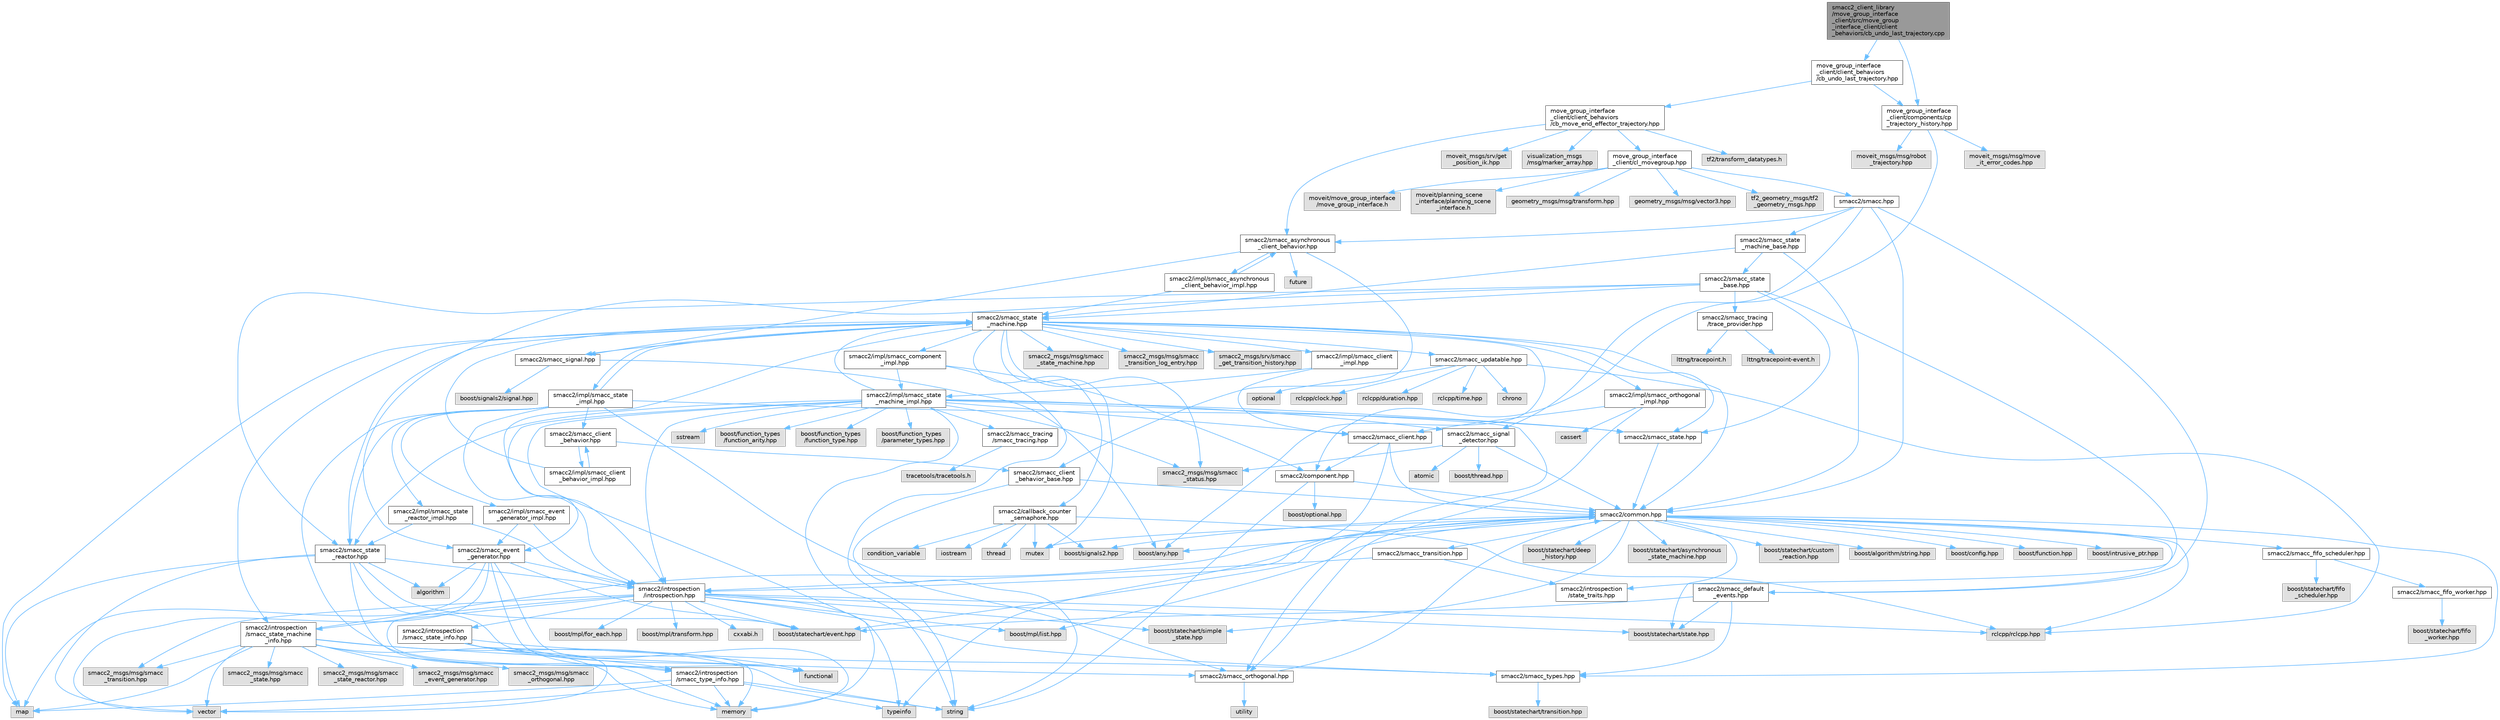 digraph "smacc2_client_library/move_group_interface_client/src/move_group_interface_client/client_behaviors/cb_undo_last_trajectory.cpp"
{
 // LATEX_PDF_SIZE
  bgcolor="transparent";
  edge [fontname=Helvetica,fontsize=10,labelfontname=Helvetica,labelfontsize=10];
  node [fontname=Helvetica,fontsize=10,shape=box,height=0.2,width=0.4];
  Node1 [label="smacc2_client_library\l/move_group_interface\l_client/src/move_group\l_interface_client/client\l_behaviors/cb_undo_last_trajectory.cpp",height=0.2,width=0.4,color="gray40", fillcolor="grey60", style="filled", fontcolor="black",tooltip=" "];
  Node1 -> Node2 [color="steelblue1",style="solid"];
  Node2 [label="move_group_interface\l_client/client_behaviors\l/cb_undo_last_trajectory.hpp",height=0.2,width=0.4,color="grey40", fillcolor="white", style="filled",URL="$cb__undo__last__trajectory_8hpp.html",tooltip=" "];
  Node2 -> Node3 [color="steelblue1",style="solid"];
  Node3 [label="move_group_interface\l_client/client_behaviors\l/cb_move_end_effector_trajectory.hpp",height=0.2,width=0.4,color="grey40", fillcolor="white", style="filled",URL="$cb__move__end__effector__trajectory_8hpp.html",tooltip=" "];
  Node3 -> Node4 [color="steelblue1",style="solid"];
  Node4 [label="tf2/transform_datatypes.h",height=0.2,width=0.4,color="grey60", fillcolor="#E0E0E0", style="filled",tooltip=" "];
  Node3 -> Node5 [color="steelblue1",style="solid"];
  Node5 [label="move_group_interface\l_client/cl_movegroup.hpp",height=0.2,width=0.4,color="grey40", fillcolor="white", style="filled",URL="$cl__movegroup_8hpp.html",tooltip=" "];
  Node5 -> Node6 [color="steelblue1",style="solid"];
  Node6 [label="smacc2/smacc.hpp",height=0.2,width=0.4,color="grey40", fillcolor="white", style="filled",URL="$smacc_8hpp.html",tooltip=" "];
  Node6 -> Node7 [color="steelblue1",style="solid"];
  Node7 [label="smacc2/common.hpp",height=0.2,width=0.4,color="grey40", fillcolor="white", style="filled",URL="$include_2smacc2_2common_8hpp.html",tooltip=" "];
  Node7 -> Node8 [color="steelblue1",style="solid"];
  Node8 [label="boost/statechart/asynchronous\l_state_machine.hpp",height=0.2,width=0.4,color="grey60", fillcolor="#E0E0E0", style="filled",tooltip=" "];
  Node7 -> Node9 [color="steelblue1",style="solid"];
  Node9 [label="boost/statechart/custom\l_reaction.hpp",height=0.2,width=0.4,color="grey60", fillcolor="#E0E0E0", style="filled",tooltip=" "];
  Node7 -> Node10 [color="steelblue1",style="solid"];
  Node10 [label="boost/statechart/deep\l_history.hpp",height=0.2,width=0.4,color="grey60", fillcolor="#E0E0E0", style="filled",tooltip=" "];
  Node7 -> Node11 [color="steelblue1",style="solid"];
  Node11 [label="boost/statechart/event.hpp",height=0.2,width=0.4,color="grey60", fillcolor="#E0E0E0", style="filled",tooltip=" "];
  Node7 -> Node12 [color="steelblue1",style="solid"];
  Node12 [label="boost/statechart/simple\l_state.hpp",height=0.2,width=0.4,color="grey60", fillcolor="#E0E0E0", style="filled",tooltip=" "];
  Node7 -> Node13 [color="steelblue1",style="solid"];
  Node13 [label="boost/statechart/state.hpp",height=0.2,width=0.4,color="grey60", fillcolor="#E0E0E0", style="filled",tooltip=" "];
  Node7 -> Node14 [color="steelblue1",style="solid"];
  Node14 [label="boost/algorithm/string.hpp",height=0.2,width=0.4,color="grey60", fillcolor="#E0E0E0", style="filled",tooltip=" "];
  Node7 -> Node15 [color="steelblue1",style="solid"];
  Node15 [label="boost/any.hpp",height=0.2,width=0.4,color="grey60", fillcolor="#E0E0E0", style="filled",tooltip=" "];
  Node7 -> Node16 [color="steelblue1",style="solid"];
  Node16 [label="boost/config.hpp",height=0.2,width=0.4,color="grey60", fillcolor="#E0E0E0", style="filled",tooltip=" "];
  Node7 -> Node17 [color="steelblue1",style="solid"];
  Node17 [label="boost/function.hpp",height=0.2,width=0.4,color="grey60", fillcolor="#E0E0E0", style="filled",tooltip=" "];
  Node7 -> Node18 [color="steelblue1",style="solid"];
  Node18 [label="boost/intrusive_ptr.hpp",height=0.2,width=0.4,color="grey60", fillcolor="#E0E0E0", style="filled",tooltip=" "];
  Node7 -> Node19 [color="steelblue1",style="solid"];
  Node19 [label="boost/mpl/list.hpp",height=0.2,width=0.4,color="grey60", fillcolor="#E0E0E0", style="filled",tooltip=" "];
  Node7 -> Node20 [color="steelblue1",style="solid"];
  Node20 [label="boost/signals2.hpp",height=0.2,width=0.4,color="grey60", fillcolor="#E0E0E0", style="filled",tooltip=" "];
  Node7 -> Node21 [color="steelblue1",style="solid"];
  Node21 [label="mutex",height=0.2,width=0.4,color="grey60", fillcolor="#E0E0E0", style="filled",tooltip=" "];
  Node7 -> Node22 [color="steelblue1",style="solid"];
  Node22 [label="rclcpp/rclcpp.hpp",height=0.2,width=0.4,color="grey60", fillcolor="#E0E0E0", style="filled",tooltip=" "];
  Node7 -> Node23 [color="steelblue1",style="solid"];
  Node23 [label="smacc2/introspection\l/introspection.hpp",height=0.2,width=0.4,color="grey40", fillcolor="white", style="filled",URL="$introspection_8hpp.html",tooltip=" "];
  Node23 -> Node11 [color="steelblue1",style="solid"];
  Node23 -> Node12 [color="steelblue1",style="solid"];
  Node23 -> Node13 [color="steelblue1",style="solid"];
  Node23 -> Node24 [color="steelblue1",style="solid"];
  Node24 [label="boost/mpl/for_each.hpp",height=0.2,width=0.4,color="grey60", fillcolor="#E0E0E0", style="filled",tooltip=" "];
  Node23 -> Node19 [color="steelblue1",style="solid"];
  Node23 -> Node25 [color="steelblue1",style="solid"];
  Node25 [label="boost/mpl/transform.hpp",height=0.2,width=0.4,color="grey60", fillcolor="#E0E0E0", style="filled",tooltip=" "];
  Node23 -> Node22 [color="steelblue1",style="solid"];
  Node23 -> Node26 [color="steelblue1",style="solid"];
  Node26 [label="typeinfo",height=0.2,width=0.4,color="grey60", fillcolor="#E0E0E0", style="filled",tooltip=" "];
  Node23 -> Node27 [color="steelblue1",style="solid"];
  Node27 [label="smacc2/introspection\l/smacc_state_info.hpp",height=0.2,width=0.4,color="grey40", fillcolor="white", style="filled",URL="$smacc__state__info_8hpp.html",tooltip=" "];
  Node27 -> Node28 [color="steelblue1",style="solid"];
  Node28 [label="functional",height=0.2,width=0.4,color="grey60", fillcolor="#E0E0E0", style="filled",tooltip=" "];
  Node27 -> Node29 [color="steelblue1",style="solid"];
  Node29 [label="memory",height=0.2,width=0.4,color="grey60", fillcolor="#E0E0E0", style="filled",tooltip=" "];
  Node27 -> Node30 [color="steelblue1",style="solid"];
  Node30 [label="smacc2/introspection\l/smacc_type_info.hpp",height=0.2,width=0.4,color="grey40", fillcolor="white", style="filled",URL="$smacc__type__info_8hpp.html",tooltip=" "];
  Node30 -> Node31 [color="steelblue1",style="solid"];
  Node31 [label="map",height=0.2,width=0.4,color="grey60", fillcolor="#E0E0E0", style="filled",tooltip=" "];
  Node30 -> Node29 [color="steelblue1",style="solid"];
  Node30 -> Node32 [color="steelblue1",style="solid"];
  Node32 [label="string",height=0.2,width=0.4,color="grey60", fillcolor="#E0E0E0", style="filled",tooltip=" "];
  Node30 -> Node26 [color="steelblue1",style="solid"];
  Node30 -> Node33 [color="steelblue1",style="solid"];
  Node33 [label="vector",height=0.2,width=0.4,color="grey60", fillcolor="#E0E0E0", style="filled",tooltip=" "];
  Node27 -> Node34 [color="steelblue1",style="solid"];
  Node34 [label="smacc2/smacc_types.hpp",height=0.2,width=0.4,color="grey40", fillcolor="white", style="filled",URL="$smacc__types_8hpp.html",tooltip=" "];
  Node34 -> Node35 [color="steelblue1",style="solid"];
  Node35 [label="boost/statechart/transition.hpp",height=0.2,width=0.4,color="grey60", fillcolor="#E0E0E0", style="filled",tooltip=" "];
  Node27 -> Node33 [color="steelblue1",style="solid"];
  Node23 -> Node30 [color="steelblue1",style="solid"];
  Node23 -> Node34 [color="steelblue1",style="solid"];
  Node23 -> Node36 [color="steelblue1",style="solid"];
  Node36 [label="cxxabi.h",height=0.2,width=0.4,color="grey60", fillcolor="#E0E0E0", style="filled",tooltip=" "];
  Node23 -> Node37 [color="steelblue1",style="solid"];
  Node37 [label="smacc2_msgs/msg/smacc\l_transition.hpp",height=0.2,width=0.4,color="grey60", fillcolor="#E0E0E0", style="filled",tooltip=" "];
  Node23 -> Node38 [color="steelblue1",style="solid"];
  Node38 [label="smacc2/introspection\l/smacc_state_machine\l_info.hpp",height=0.2,width=0.4,color="grey40", fillcolor="white", style="filled",URL="$smacc__state__machine__info_8hpp.html",tooltip=" "];
  Node38 -> Node31 [color="steelblue1",style="solid"];
  Node38 -> Node29 [color="steelblue1",style="solid"];
  Node38 -> Node32 [color="steelblue1",style="solid"];
  Node38 -> Node33 [color="steelblue1",style="solid"];
  Node38 -> Node7 [color="steelblue1",style="solid"];
  Node38 -> Node39 [color="steelblue1",style="solid"];
  Node39 [label="smacc2/smacc_orthogonal.hpp",height=0.2,width=0.4,color="grey40", fillcolor="white", style="filled",URL="$smacc__orthogonal_8hpp.html",tooltip=" "];
  Node39 -> Node7 [color="steelblue1",style="solid"];
  Node39 -> Node40 [color="steelblue1",style="solid"];
  Node40 [label="utility",height=0.2,width=0.4,color="grey60", fillcolor="#E0E0E0", style="filled",tooltip=" "];
  Node38 -> Node41 [color="steelblue1",style="solid"];
  Node41 [label="smacc2_msgs/msg/smacc\l_event_generator.hpp",height=0.2,width=0.4,color="grey60", fillcolor="#E0E0E0", style="filled",tooltip=" "];
  Node38 -> Node42 [color="steelblue1",style="solid"];
  Node42 [label="smacc2_msgs/msg/smacc\l_orthogonal.hpp",height=0.2,width=0.4,color="grey60", fillcolor="#E0E0E0", style="filled",tooltip=" "];
  Node38 -> Node43 [color="steelblue1",style="solid"];
  Node43 [label="smacc2_msgs/msg/smacc\l_state.hpp",height=0.2,width=0.4,color="grey60", fillcolor="#E0E0E0", style="filled",tooltip=" "];
  Node38 -> Node44 [color="steelblue1",style="solid"];
  Node44 [label="smacc2_msgs/msg/smacc\l_state_reactor.hpp",height=0.2,width=0.4,color="grey60", fillcolor="#E0E0E0", style="filled",tooltip=" "];
  Node38 -> Node37 [color="steelblue1",style="solid"];
  Node7 -> Node45 [color="steelblue1",style="solid"];
  Node45 [label="smacc2/smacc_fifo_scheduler.hpp",height=0.2,width=0.4,color="grey40", fillcolor="white", style="filled",URL="$smacc__fifo__scheduler_8hpp.html",tooltip=" "];
  Node45 -> Node46 [color="steelblue1",style="solid"];
  Node46 [label="boost/statechart/fifo\l_scheduler.hpp",height=0.2,width=0.4,color="grey60", fillcolor="#E0E0E0", style="filled",tooltip=" "];
  Node45 -> Node47 [color="steelblue1",style="solid"];
  Node47 [label="smacc2/smacc_fifo_worker.hpp",height=0.2,width=0.4,color="grey40", fillcolor="white", style="filled",URL="$smacc__fifo__worker_8hpp.html",tooltip=" "];
  Node47 -> Node48 [color="steelblue1",style="solid"];
  Node48 [label="boost/statechart/fifo\l_worker.hpp",height=0.2,width=0.4,color="grey60", fillcolor="#E0E0E0", style="filled",tooltip=" "];
  Node7 -> Node34 [color="steelblue1",style="solid"];
  Node7 -> Node49 [color="steelblue1",style="solid"];
  Node49 [label="smacc2/smacc_default\l_events.hpp",height=0.2,width=0.4,color="grey40", fillcolor="white", style="filled",URL="$smacc__default__events_8hpp.html",tooltip=" "];
  Node49 -> Node34 [color="steelblue1",style="solid"];
  Node49 -> Node11 [color="steelblue1",style="solid"];
  Node49 -> Node13 [color="steelblue1",style="solid"];
  Node7 -> Node50 [color="steelblue1",style="solid"];
  Node50 [label="smacc2/smacc_transition.hpp",height=0.2,width=0.4,color="grey40", fillcolor="white", style="filled",URL="$smacc__transition_8hpp.html",tooltip=" "];
  Node50 -> Node23 [color="steelblue1",style="solid"];
  Node50 -> Node51 [color="steelblue1",style="solid"];
  Node51 [label="smacc2/introspection\l/state_traits.hpp",height=0.2,width=0.4,color="grey40", fillcolor="white", style="filled",URL="$state__traits_8hpp.html",tooltip=" "];
  Node6 -> Node52 [color="steelblue1",style="solid"];
  Node52 [label="smacc2/smacc_asynchronous\l_client_behavior.hpp",height=0.2,width=0.4,color="grey40", fillcolor="white", style="filled",URL="$smacc__asynchronous__client__behavior_8hpp.html",tooltip=" "];
  Node52 -> Node53 [color="steelblue1",style="solid"];
  Node53 [label="future",height=0.2,width=0.4,color="grey60", fillcolor="#E0E0E0", style="filled",tooltip=" "];
  Node52 -> Node54 [color="steelblue1",style="solid"];
  Node54 [label="smacc2/smacc_client\l_behavior_base.hpp",height=0.2,width=0.4,color="grey40", fillcolor="white", style="filled",URL="$smacc__client__behavior__base_8hpp.html",tooltip=" "];
  Node54 -> Node32 [color="steelblue1",style="solid"];
  Node54 -> Node7 [color="steelblue1",style="solid"];
  Node52 -> Node55 [color="steelblue1",style="solid"];
  Node55 [label="smacc2/smacc_signal.hpp",height=0.2,width=0.4,color="grey40", fillcolor="white", style="filled",URL="$smacc__signal_8hpp.html",tooltip=" "];
  Node55 -> Node15 [color="steelblue1",style="solid"];
  Node55 -> Node56 [color="steelblue1",style="solid"];
  Node56 [label="boost/signals2/signal.hpp",height=0.2,width=0.4,color="grey60", fillcolor="#E0E0E0", style="filled",tooltip=" "];
  Node52 -> Node57 [color="steelblue1",style="solid"];
  Node57 [label="smacc2/impl/smacc_asynchronous\l_client_behavior_impl.hpp",height=0.2,width=0.4,color="grey40", fillcolor="white", style="filled",URL="$smacc__asynchronous__client__behavior__impl_8hpp.html",tooltip=" "];
  Node57 -> Node52 [color="steelblue1",style="solid"];
  Node57 -> Node58 [color="steelblue1",style="solid"];
  Node58 [label="smacc2/smacc_state\l_machine.hpp",height=0.2,width=0.4,color="grey40", fillcolor="white", style="filled",URL="$smacc__state__machine_8hpp.html",tooltip=" "];
  Node58 -> Node15 [color="steelblue1",style="solid"];
  Node58 -> Node31 [color="steelblue1",style="solid"];
  Node58 -> Node21 [color="steelblue1",style="solid"];
  Node58 -> Node7 [color="steelblue1",style="solid"];
  Node58 -> Node23 [color="steelblue1",style="solid"];
  Node58 -> Node38 [color="steelblue1",style="solid"];
  Node58 -> Node55 [color="steelblue1",style="solid"];
  Node58 -> Node59 [color="steelblue1",style="solid"];
  Node59 [label="smacc2/smacc_updatable.hpp",height=0.2,width=0.4,color="grey40", fillcolor="white", style="filled",URL="$smacc__updatable_8hpp.html",tooltip=" "];
  Node59 -> Node60 [color="steelblue1",style="solid"];
  Node60 [label="chrono",height=0.2,width=0.4,color="grey60", fillcolor="#E0E0E0", style="filled",tooltip=" "];
  Node59 -> Node61 [color="steelblue1",style="solid"];
  Node61 [label="optional",height=0.2,width=0.4,color="grey60", fillcolor="#E0E0E0", style="filled",tooltip=" "];
  Node59 -> Node62 [color="steelblue1",style="solid"];
  Node62 [label="rclcpp/clock.hpp",height=0.2,width=0.4,color="grey60", fillcolor="#E0E0E0", style="filled",tooltip=" "];
  Node59 -> Node63 [color="steelblue1",style="solid"];
  Node63 [label="rclcpp/duration.hpp",height=0.2,width=0.4,color="grey60", fillcolor="#E0E0E0", style="filled",tooltip=" "];
  Node59 -> Node22 [color="steelblue1",style="solid"];
  Node59 -> Node64 [color="steelblue1",style="solid"];
  Node64 [label="rclcpp/time.hpp",height=0.2,width=0.4,color="grey60", fillcolor="#E0E0E0", style="filled",tooltip=" "];
  Node58 -> Node65 [color="steelblue1",style="solid"];
  Node65 [label="smacc2_msgs/msg/smacc\l_state_machine.hpp",height=0.2,width=0.4,color="grey60", fillcolor="#E0E0E0", style="filled",tooltip=" "];
  Node58 -> Node66 [color="steelblue1",style="solid"];
  Node66 [label="smacc2_msgs/msg/smacc\l_status.hpp",height=0.2,width=0.4,color="grey60", fillcolor="#E0E0E0", style="filled",tooltip=" "];
  Node58 -> Node67 [color="steelblue1",style="solid"];
  Node67 [label="smacc2_msgs/msg/smacc\l_transition_log_entry.hpp",height=0.2,width=0.4,color="grey60", fillcolor="#E0E0E0", style="filled",tooltip=" "];
  Node58 -> Node68 [color="steelblue1",style="solid"];
  Node68 [label="smacc2_msgs/srv/smacc\l_get_transition_history.hpp",height=0.2,width=0.4,color="grey60", fillcolor="#E0E0E0", style="filled",tooltip=" "];
  Node58 -> Node69 [color="steelblue1",style="solid"];
  Node69 [label="smacc2/callback_counter\l_semaphore.hpp",height=0.2,width=0.4,color="grey40", fillcolor="white", style="filled",URL="$callback__counter__semaphore_8hpp.html",tooltip=" "];
  Node69 -> Node20 [color="steelblue1",style="solid"];
  Node69 -> Node70 [color="steelblue1",style="solid"];
  Node70 [label="condition_variable",height=0.2,width=0.4,color="grey60", fillcolor="#E0E0E0", style="filled",tooltip=" "];
  Node69 -> Node71 [color="steelblue1",style="solid"];
  Node71 [label="iostream",height=0.2,width=0.4,color="grey60", fillcolor="#E0E0E0", style="filled",tooltip=" "];
  Node69 -> Node21 [color="steelblue1",style="solid"];
  Node69 -> Node22 [color="steelblue1",style="solid"];
  Node69 -> Node72 [color="steelblue1",style="solid"];
  Node72 [label="thread",height=0.2,width=0.4,color="grey60", fillcolor="#E0E0E0", style="filled",tooltip=" "];
  Node58 -> Node73 [color="steelblue1",style="solid"];
  Node73 [label="smacc2/smacc_state.hpp",height=0.2,width=0.4,color="grey40", fillcolor="white", style="filled",URL="$smacc__state_8hpp.html",tooltip=" "];
  Node73 -> Node7 [color="steelblue1",style="solid"];
  Node58 -> Node74 [color="steelblue1",style="solid"];
  Node74 [label="smacc2/smacc_state\l_reactor.hpp",height=0.2,width=0.4,color="grey40", fillcolor="white", style="filled",URL="$smacc__state__reactor_8hpp.html",tooltip=" "];
  Node74 -> Node75 [color="steelblue1",style="solid"];
  Node75 [label="algorithm",height=0.2,width=0.4,color="grey60", fillcolor="#E0E0E0", style="filled",tooltip=" "];
  Node74 -> Node11 [color="steelblue1",style="solid"];
  Node74 -> Node28 [color="steelblue1",style="solid"];
  Node74 -> Node31 [color="steelblue1",style="solid"];
  Node74 -> Node29 [color="steelblue1",style="solid"];
  Node74 -> Node23 [color="steelblue1",style="solid"];
  Node74 -> Node33 [color="steelblue1",style="solid"];
  Node58 -> Node76 [color="steelblue1",style="solid"];
  Node76 [label="smacc2/impl/smacc_client\l_impl.hpp",height=0.2,width=0.4,color="grey40", fillcolor="white", style="filled",URL="$smacc__client__impl_8hpp.html",tooltip=" "];
  Node76 -> Node77 [color="steelblue1",style="solid"];
  Node77 [label="smacc2/impl/smacc_state\l_machine_impl.hpp",height=0.2,width=0.4,color="grey40", fillcolor="white", style="filled",URL="$smacc__state__machine__impl_8hpp.html",tooltip=" "];
  Node77 -> Node29 [color="steelblue1",style="solid"];
  Node77 -> Node78 [color="steelblue1",style="solid"];
  Node78 [label="sstream",height=0.2,width=0.4,color="grey60", fillcolor="#E0E0E0", style="filled",tooltip=" "];
  Node77 -> Node32 [color="steelblue1",style="solid"];
  Node77 -> Node23 [color="steelblue1",style="solid"];
  Node77 -> Node79 [color="steelblue1",style="solid"];
  Node79 [label="smacc2/smacc_client.hpp",height=0.2,width=0.4,color="grey40", fillcolor="white", style="filled",URL="$smacc__client_8hpp.html",tooltip=" "];
  Node79 -> Node7 [color="steelblue1",style="solid"];
  Node79 -> Node80 [color="steelblue1",style="solid"];
  Node80 [label="smacc2/component.hpp",height=0.2,width=0.4,color="grey40", fillcolor="white", style="filled",URL="$component_8hpp.html",tooltip=" "];
  Node80 -> Node32 [color="steelblue1",style="solid"];
  Node80 -> Node81 [color="steelblue1",style="solid"];
  Node81 [label="boost/optional.hpp",height=0.2,width=0.4,color="grey60", fillcolor="#E0E0E0", style="filled",tooltip=" "];
  Node80 -> Node7 [color="steelblue1",style="solid"];
  Node79 -> Node26 [color="steelblue1",style="solid"];
  Node77 -> Node82 [color="steelblue1",style="solid"];
  Node82 [label="smacc2/smacc_event\l_generator.hpp",height=0.2,width=0.4,color="grey40", fillcolor="white", style="filled",URL="$smacc__event__generator_8hpp.html",tooltip=" "];
  Node82 -> Node75 [color="steelblue1",style="solid"];
  Node82 -> Node11 [color="steelblue1",style="solid"];
  Node82 -> Node28 [color="steelblue1",style="solid"];
  Node82 -> Node31 [color="steelblue1",style="solid"];
  Node82 -> Node29 [color="steelblue1",style="solid"];
  Node82 -> Node23 [color="steelblue1",style="solid"];
  Node82 -> Node33 [color="steelblue1",style="solid"];
  Node77 -> Node39 [color="steelblue1",style="solid"];
  Node77 -> Node83 [color="steelblue1",style="solid"];
  Node83 [label="smacc2/smacc_signal\l_detector.hpp",height=0.2,width=0.4,color="grey40", fillcolor="white", style="filled",URL="$smacc__signal__detector_8hpp.html",tooltip=" "];
  Node83 -> Node84 [color="steelblue1",style="solid"];
  Node84 [label="atomic",height=0.2,width=0.4,color="grey60", fillcolor="#E0E0E0", style="filled",tooltip=" "];
  Node83 -> Node85 [color="steelblue1",style="solid"];
  Node85 [label="boost/thread.hpp",height=0.2,width=0.4,color="grey60", fillcolor="#E0E0E0", style="filled",tooltip=" "];
  Node83 -> Node7 [color="steelblue1",style="solid"];
  Node83 -> Node66 [color="steelblue1",style="solid"];
  Node77 -> Node73 [color="steelblue1",style="solid"];
  Node77 -> Node58 [color="steelblue1",style="solid"];
  Node77 -> Node74 [color="steelblue1",style="solid"];
  Node77 -> Node86 [color="steelblue1",style="solid"];
  Node86 [label="boost/function_types\l/function_arity.hpp",height=0.2,width=0.4,color="grey60", fillcolor="#E0E0E0", style="filled",tooltip=" "];
  Node77 -> Node87 [color="steelblue1",style="solid"];
  Node87 [label="boost/function_types\l/function_type.hpp",height=0.2,width=0.4,color="grey60", fillcolor="#E0E0E0", style="filled",tooltip=" "];
  Node77 -> Node88 [color="steelblue1",style="solid"];
  Node88 [label="boost/function_types\l/parameter_types.hpp",height=0.2,width=0.4,color="grey60", fillcolor="#E0E0E0", style="filled",tooltip=" "];
  Node77 -> Node89 [color="steelblue1",style="solid"];
  Node89 [label="smacc2/smacc_tracing\l/smacc_tracing.hpp",height=0.2,width=0.4,color="grey40", fillcolor="white", style="filled",URL="$smacc__tracing_8hpp.html",tooltip=" "];
  Node89 -> Node90 [color="steelblue1",style="solid"];
  Node90 [label="tracetools/tracetools.h",height=0.2,width=0.4,color="grey60", fillcolor="#E0E0E0", style="filled",tooltip=" "];
  Node77 -> Node66 [color="steelblue1",style="solid"];
  Node76 -> Node79 [color="steelblue1",style="solid"];
  Node58 -> Node91 [color="steelblue1",style="solid"];
  Node91 [label="smacc2/impl/smacc_component\l_impl.hpp",height=0.2,width=0.4,color="grey40", fillcolor="white", style="filled",URL="$smacc__component__impl_8hpp.html",tooltip=" "];
  Node91 -> Node32 [color="steelblue1",style="solid"];
  Node91 -> Node80 [color="steelblue1",style="solid"];
  Node91 -> Node77 [color="steelblue1",style="solid"];
  Node58 -> Node92 [color="steelblue1",style="solid"];
  Node92 [label="smacc2/impl/smacc_orthogonal\l_impl.hpp",height=0.2,width=0.4,color="grey40", fillcolor="white", style="filled",URL="$smacc__orthogonal__impl_8hpp.html",tooltip=" "];
  Node92 -> Node93 [color="steelblue1",style="solid"];
  Node93 [label="cassert",height=0.2,width=0.4,color="grey60", fillcolor="#E0E0E0", style="filled",tooltip=" "];
  Node92 -> Node79 [color="steelblue1",style="solid"];
  Node92 -> Node39 [color="steelblue1",style="solid"];
  Node58 -> Node94 [color="steelblue1",style="solid"];
  Node94 [label="smacc2/impl/smacc_state\l_impl.hpp",height=0.2,width=0.4,color="grey40", fillcolor="white", style="filled",URL="$smacc__state__impl_8hpp.html",tooltip=" "];
  Node94 -> Node23 [color="steelblue1",style="solid"];
  Node94 -> Node95 [color="steelblue1",style="solid"];
  Node95 [label="smacc2/smacc_client\l_behavior.hpp",height=0.2,width=0.4,color="grey40", fillcolor="white", style="filled",URL="$smacc__client__behavior_8hpp.html",tooltip=" "];
  Node95 -> Node54 [color="steelblue1",style="solid"];
  Node95 -> Node96 [color="steelblue1",style="solid"];
  Node96 [label="smacc2/impl/smacc_client\l_behavior_impl.hpp",height=0.2,width=0.4,color="grey40", fillcolor="white", style="filled",URL="$smacc__client__behavior__impl_8hpp.html",tooltip=" "];
  Node96 -> Node95 [color="steelblue1",style="solid"];
  Node96 -> Node58 [color="steelblue1",style="solid"];
  Node94 -> Node39 [color="steelblue1",style="solid"];
  Node94 -> Node73 [color="steelblue1",style="solid"];
  Node94 -> Node74 [color="steelblue1",style="solid"];
  Node94 -> Node30 [color="steelblue1",style="solid"];
  Node94 -> Node58 [color="steelblue1",style="solid"];
  Node94 -> Node97 [color="steelblue1",style="solid"];
  Node97 [label="smacc2/impl/smacc_event\l_generator_impl.hpp",height=0.2,width=0.4,color="grey40", fillcolor="white", style="filled",URL="$smacc__event__generator__impl_8hpp.html",tooltip=" "];
  Node97 -> Node23 [color="steelblue1",style="solid"];
  Node97 -> Node82 [color="steelblue1",style="solid"];
  Node94 -> Node98 [color="steelblue1",style="solid"];
  Node98 [label="smacc2/impl/smacc_state\l_reactor_impl.hpp",height=0.2,width=0.4,color="grey40", fillcolor="white", style="filled",URL="$smacc__state__reactor__impl_8hpp.html",tooltip=" "];
  Node98 -> Node23 [color="steelblue1",style="solid"];
  Node98 -> Node74 [color="steelblue1",style="solid"];
  Node6 -> Node49 [color="steelblue1",style="solid"];
  Node6 -> Node83 [color="steelblue1",style="solid"];
  Node6 -> Node99 [color="steelblue1",style="solid"];
  Node99 [label="smacc2/smacc_state\l_machine_base.hpp",height=0.2,width=0.4,color="grey40", fillcolor="white", style="filled",URL="$smacc__state__machine__base_8hpp.html",tooltip=" "];
  Node99 -> Node7 [color="steelblue1",style="solid"];
  Node99 -> Node100 [color="steelblue1",style="solid"];
  Node100 [label="smacc2/smacc_state\l_base.hpp",height=0.2,width=0.4,color="grey40", fillcolor="white", style="filled",URL="$smacc__state__base_8hpp.html",tooltip=" "];
  Node100 -> Node51 [color="steelblue1",style="solid"];
  Node100 -> Node82 [color="steelblue1",style="solid"];
  Node100 -> Node73 [color="steelblue1",style="solid"];
  Node100 -> Node58 [color="steelblue1",style="solid"];
  Node100 -> Node74 [color="steelblue1",style="solid"];
  Node100 -> Node101 [color="steelblue1",style="solid"];
  Node101 [label="smacc2/smacc_tracing\l/trace_provider.hpp",height=0.2,width=0.4,color="grey40", fillcolor="white", style="filled",URL="$trace__provider_8hpp.html",tooltip=" "];
  Node101 -> Node102 [color="steelblue1",style="solid"];
  Node102 [label="lttng/tracepoint.h",height=0.2,width=0.4,color="grey60", fillcolor="#E0E0E0", style="filled",tooltip=" "];
  Node101 -> Node103 [color="steelblue1",style="solid"];
  Node103 [label="lttng/tracepoint-event.h",height=0.2,width=0.4,color="grey60", fillcolor="#E0E0E0", style="filled",tooltip=" "];
  Node99 -> Node58 [color="steelblue1",style="solid"];
  Node5 -> Node104 [color="steelblue1",style="solid"];
  Node104 [label="moveit/move_group_interface\l/move_group_interface.h",height=0.2,width=0.4,color="grey60", fillcolor="#E0E0E0", style="filled",tooltip=" "];
  Node5 -> Node105 [color="steelblue1",style="solid"];
  Node105 [label="moveit/planning_scene\l_interface/planning_scene\l_interface.h",height=0.2,width=0.4,color="grey60", fillcolor="#E0E0E0", style="filled",tooltip=" "];
  Node5 -> Node106 [color="steelblue1",style="solid"];
  Node106 [label="geometry_msgs/msg/transform.hpp",height=0.2,width=0.4,color="grey60", fillcolor="#E0E0E0", style="filled",tooltip=" "];
  Node5 -> Node107 [color="steelblue1",style="solid"];
  Node107 [label="geometry_msgs/msg/vector3.hpp",height=0.2,width=0.4,color="grey60", fillcolor="#E0E0E0", style="filled",tooltip=" "];
  Node5 -> Node108 [color="steelblue1",style="solid"];
  Node108 [label="tf2_geometry_msgs/tf2\l_geometry_msgs.hpp",height=0.2,width=0.4,color="grey60", fillcolor="#E0E0E0", style="filled",tooltip=" "];
  Node3 -> Node109 [color="steelblue1",style="solid"];
  Node109 [label="moveit_msgs/srv/get\l_position_ik.hpp",height=0.2,width=0.4,color="grey60", fillcolor="#E0E0E0", style="filled",tooltip=" "];
  Node3 -> Node52 [color="steelblue1",style="solid"];
  Node3 -> Node110 [color="steelblue1",style="solid"];
  Node110 [label="visualization_msgs\l/msg/marker_array.hpp",height=0.2,width=0.4,color="grey60", fillcolor="#E0E0E0", style="filled",tooltip=" "];
  Node2 -> Node111 [color="steelblue1",style="solid"];
  Node111 [label="move_group_interface\l_client/components/cp\l_trajectory_history.hpp",height=0.2,width=0.4,color="grey40", fillcolor="white", style="filled",URL="$cp__trajectory__history_8hpp.html",tooltip=" "];
  Node111 -> Node80 [color="steelblue1",style="solid"];
  Node111 -> Node112 [color="steelblue1",style="solid"];
  Node112 [label="moveit_msgs/msg/move\l_it_error_codes.hpp",height=0.2,width=0.4,color="grey60", fillcolor="#E0E0E0", style="filled",tooltip=" "];
  Node111 -> Node113 [color="steelblue1",style="solid"];
  Node113 [label="moveit_msgs/msg/robot\l_trajectory.hpp",height=0.2,width=0.4,color="grey60", fillcolor="#E0E0E0", style="filled",tooltip=" "];
  Node1 -> Node111 [color="steelblue1",style="solid"];
}
